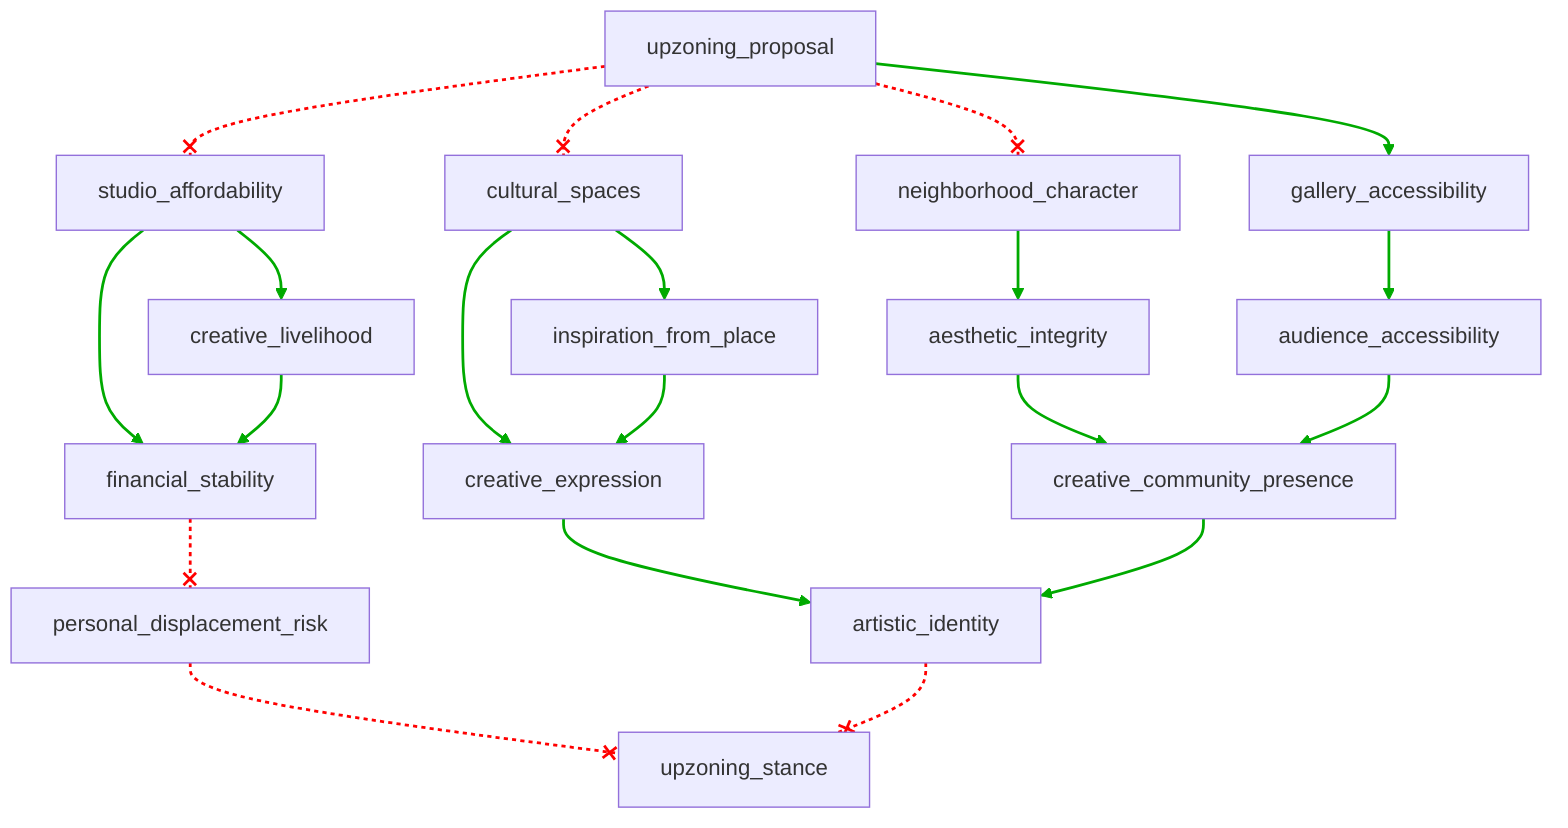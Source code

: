 flowchart TD
    n1[upzoning_proposal]
    n2[studio_affordability]
    n3[cultural_spaces]
    n4[neighborhood_character]
    n5[gallery_accessibility]
    n6[creative_livelihood]
    n7[inspiration_from_place]
    n8[aesthetic_integrity]
    n9[audience_accessibility]
    n10[financial_stability]
    n11[creative_expression]
    n12[creative_community_presence]
    n13[personal_displacement_risk]
    n14[artistic_identity]
    n15[upzoning_stance]
    
    n1 --x n2
    n1 --x n3
    n1 --x n4
    n1 --> n5
    n2 --> n6
    n2 --> n10
    n3 --> n7
    n3 --> n11
    n4 --> n8
    n5 --> n9
    n6 --> n10
    n7 --> n11
    n8 --> n12
    n9 --> n12
    n10 --x n13
    n11 --> n14
    n12 --> n14
    n13 --x n15
    n14 --x n15
    
    linkStyle 0 stroke:#FF0000,stroke-dasharray:3,stroke-width:2px
    linkStyle 1 stroke:#FF0000,stroke-dasharray:3,stroke-width:2px
    linkStyle 2 stroke:#FF0000,stroke-dasharray:3,stroke-width:2px
    linkStyle 3 stroke:#00AA00,stroke-width:2px
    linkStyle 4 stroke:#00AA00,stroke-width:2px
    linkStyle 5 stroke:#00AA00,stroke-width:2px
    linkStyle 6 stroke:#00AA00,stroke-width:2px
    linkStyle 7 stroke:#00AA00,stroke-width:2px
    linkStyle 8 stroke:#00AA00,stroke-width:2px
    linkStyle 9 stroke:#00AA00,stroke-width:2px
    linkStyle 10 stroke:#00AA00,stroke-width:2px
    linkStyle 11 stroke:#00AA00,stroke-width:2px
    linkStyle 12 stroke:#00AA00,stroke-width:2px
    linkStyle 13 stroke:#00AA00,stroke-width:2px
    linkStyle 14 stroke:#FF0000,stroke-dasharray:3,stroke-width:2px
    linkStyle 15 stroke:#00AA00,stroke-width:2px
    linkStyle 16 stroke:#00AA00,stroke-width:2px
    linkStyle 17 stroke:#FF0000,stroke-dasharray:3,stroke-width:2px
    linkStyle 18 stroke:#FF0000,stroke-dasharray:3,stroke-width:2px